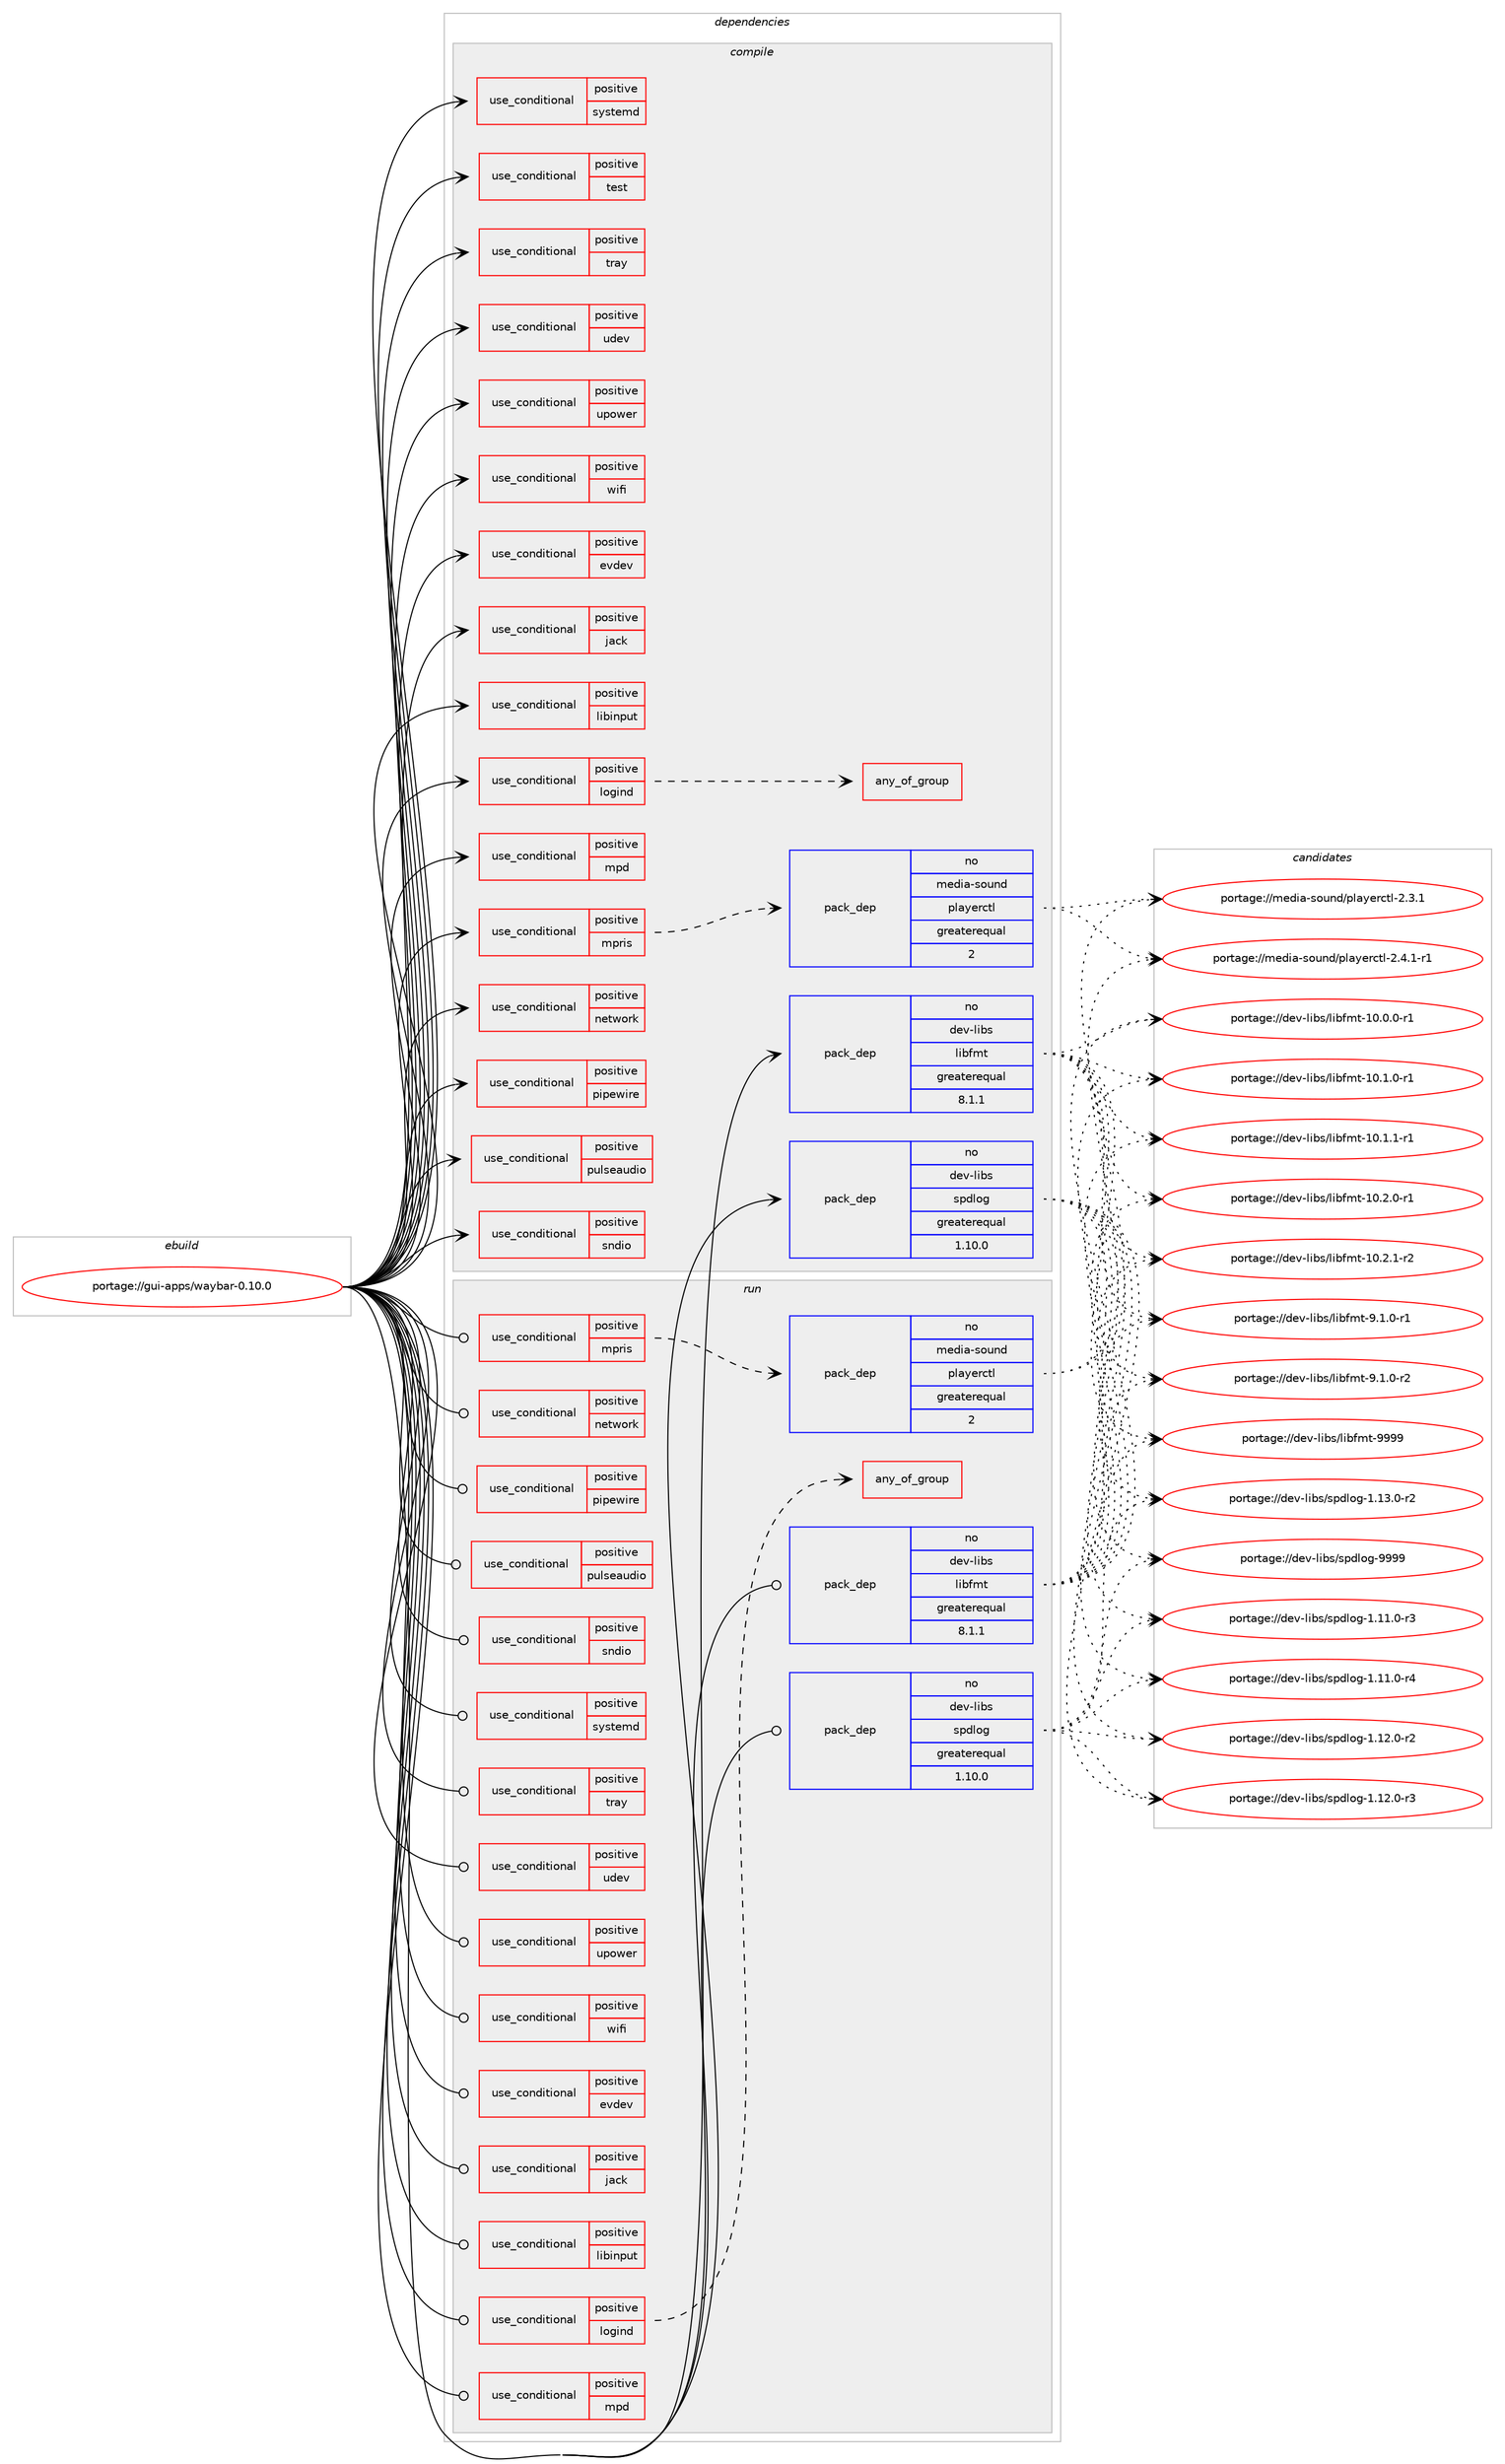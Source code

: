 digraph prolog {

# *************
# Graph options
# *************

newrank=true;
concentrate=true;
compound=true;
graph [rankdir=LR,fontname=Helvetica,fontsize=10,ranksep=1.5];#, ranksep=2.5, nodesep=0.2];
edge  [arrowhead=vee];
node  [fontname=Helvetica,fontsize=10];

# **********
# The ebuild
# **********

subgraph cluster_leftcol {
color=gray;
rank=same;
label=<<i>ebuild</i>>;
id [label="portage://gui-apps/waybar-0.10.0", color=red, width=4, href="../gui-apps/waybar-0.10.0.svg"];
}

# ****************
# The dependencies
# ****************

subgraph cluster_midcol {
color=gray;
label=<<i>dependencies</i>>;
subgraph cluster_compile {
fillcolor="#eeeeee";
style=filled;
label=<<i>compile</i>>;
subgraph cond64713 {
dependency120873 [label=<<TABLE BORDER="0" CELLBORDER="1" CELLSPACING="0" CELLPADDING="4"><TR><TD ROWSPAN="3" CELLPADDING="10">use_conditional</TD></TR><TR><TD>positive</TD></TR><TR><TD>evdev</TD></TR></TABLE>>, shape=none, color=red];
# *** BEGIN UNKNOWN DEPENDENCY TYPE (TODO) ***
# dependency120873 -> package_dependency(portage://gui-apps/waybar-0.10.0,install,no,dev-libs,libevdev,none,[,,],any_same_slot,[])
# *** END UNKNOWN DEPENDENCY TYPE (TODO) ***

}
id:e -> dependency120873:w [weight=20,style="solid",arrowhead="vee"];
subgraph cond64714 {
dependency120874 [label=<<TABLE BORDER="0" CELLBORDER="1" CELLSPACING="0" CELLPADDING="4"><TR><TD ROWSPAN="3" CELLPADDING="10">use_conditional</TD></TR><TR><TD>positive</TD></TR><TR><TD>jack</TD></TR></TABLE>>, shape=none, color=red];
# *** BEGIN UNKNOWN DEPENDENCY TYPE (TODO) ***
# dependency120874 -> package_dependency(portage://gui-apps/waybar-0.10.0,install,no,virtual,jack,none,[,,],[],[])
# *** END UNKNOWN DEPENDENCY TYPE (TODO) ***

}
id:e -> dependency120874:w [weight=20,style="solid",arrowhead="vee"];
subgraph cond64715 {
dependency120875 [label=<<TABLE BORDER="0" CELLBORDER="1" CELLSPACING="0" CELLPADDING="4"><TR><TD ROWSPAN="3" CELLPADDING="10">use_conditional</TD></TR><TR><TD>positive</TD></TR><TR><TD>libinput</TD></TR></TABLE>>, shape=none, color=red];
# *** BEGIN UNKNOWN DEPENDENCY TYPE (TODO) ***
# dependency120875 -> package_dependency(portage://gui-apps/waybar-0.10.0,install,no,dev-libs,libinput,none,[,,],any_same_slot,[])
# *** END UNKNOWN DEPENDENCY TYPE (TODO) ***

}
id:e -> dependency120875:w [weight=20,style="solid",arrowhead="vee"];
subgraph cond64716 {
dependency120876 [label=<<TABLE BORDER="0" CELLBORDER="1" CELLSPACING="0" CELLPADDING="4"><TR><TD ROWSPAN="3" CELLPADDING="10">use_conditional</TD></TR><TR><TD>positive</TD></TR><TR><TD>logind</TD></TR></TABLE>>, shape=none, color=red];
subgraph any1385 {
dependency120877 [label=<<TABLE BORDER="0" CELLBORDER="1" CELLSPACING="0" CELLPADDING="4"><TR><TD CELLPADDING="10">any_of_group</TD></TR></TABLE>>, shape=none, color=red];# *** BEGIN UNKNOWN DEPENDENCY TYPE (TODO) ***
# dependency120877 -> package_dependency(portage://gui-apps/waybar-0.10.0,install,no,sys-apps,systemd,none,[,,],[],[])
# *** END UNKNOWN DEPENDENCY TYPE (TODO) ***

# *** BEGIN UNKNOWN DEPENDENCY TYPE (TODO) ***
# dependency120877 -> package_dependency(portage://gui-apps/waybar-0.10.0,install,no,sys-auth,elogind,none,[,,],[],[])
# *** END UNKNOWN DEPENDENCY TYPE (TODO) ***

}
dependency120876:e -> dependency120877:w [weight=20,style="dashed",arrowhead="vee"];
}
id:e -> dependency120876:w [weight=20,style="solid",arrowhead="vee"];
subgraph cond64717 {
dependency120878 [label=<<TABLE BORDER="0" CELLBORDER="1" CELLSPACING="0" CELLPADDING="4"><TR><TD ROWSPAN="3" CELLPADDING="10">use_conditional</TD></TR><TR><TD>positive</TD></TR><TR><TD>mpd</TD></TR></TABLE>>, shape=none, color=red];
# *** BEGIN UNKNOWN DEPENDENCY TYPE (TODO) ***
# dependency120878 -> package_dependency(portage://gui-apps/waybar-0.10.0,install,no,media-libs,libmpdclient,none,[,,],[],[])
# *** END UNKNOWN DEPENDENCY TYPE (TODO) ***

}
id:e -> dependency120878:w [weight=20,style="solid",arrowhead="vee"];
subgraph cond64718 {
dependency120879 [label=<<TABLE BORDER="0" CELLBORDER="1" CELLSPACING="0" CELLPADDING="4"><TR><TD ROWSPAN="3" CELLPADDING="10">use_conditional</TD></TR><TR><TD>positive</TD></TR><TR><TD>mpris</TD></TR></TABLE>>, shape=none, color=red];
subgraph pack54623 {
dependency120880 [label=<<TABLE BORDER="0" CELLBORDER="1" CELLSPACING="0" CELLPADDING="4" WIDTH="220"><TR><TD ROWSPAN="6" CELLPADDING="30">pack_dep</TD></TR><TR><TD WIDTH="110">no</TD></TR><TR><TD>media-sound</TD></TR><TR><TD>playerctl</TD></TR><TR><TD>greaterequal</TD></TR><TR><TD>2</TD></TR></TABLE>>, shape=none, color=blue];
}
dependency120879:e -> dependency120880:w [weight=20,style="dashed",arrowhead="vee"];
}
id:e -> dependency120879:w [weight=20,style="solid",arrowhead="vee"];
subgraph cond64719 {
dependency120881 [label=<<TABLE BORDER="0" CELLBORDER="1" CELLSPACING="0" CELLPADDING="4"><TR><TD ROWSPAN="3" CELLPADDING="10">use_conditional</TD></TR><TR><TD>positive</TD></TR><TR><TD>network</TD></TR></TABLE>>, shape=none, color=red];
# *** BEGIN UNKNOWN DEPENDENCY TYPE (TODO) ***
# dependency120881 -> package_dependency(portage://gui-apps/waybar-0.10.0,install,no,dev-libs,libnl,none,[,,],[slot(3)],[])
# *** END UNKNOWN DEPENDENCY TYPE (TODO) ***

}
id:e -> dependency120881:w [weight=20,style="solid",arrowhead="vee"];
subgraph cond64720 {
dependency120882 [label=<<TABLE BORDER="0" CELLBORDER="1" CELLSPACING="0" CELLPADDING="4"><TR><TD ROWSPAN="3" CELLPADDING="10">use_conditional</TD></TR><TR><TD>positive</TD></TR><TR><TD>pipewire</TD></TR></TABLE>>, shape=none, color=red];
# *** BEGIN UNKNOWN DEPENDENCY TYPE (TODO) ***
# dependency120882 -> package_dependency(portage://gui-apps/waybar-0.10.0,install,no,media-video,wireplumber,none,[,,],[slot(0),subslot(0.4)],[])
# *** END UNKNOWN DEPENDENCY TYPE (TODO) ***

}
id:e -> dependency120882:w [weight=20,style="solid",arrowhead="vee"];
subgraph cond64721 {
dependency120883 [label=<<TABLE BORDER="0" CELLBORDER="1" CELLSPACING="0" CELLPADDING="4"><TR><TD ROWSPAN="3" CELLPADDING="10">use_conditional</TD></TR><TR><TD>positive</TD></TR><TR><TD>pulseaudio</TD></TR></TABLE>>, shape=none, color=red];
# *** BEGIN UNKNOWN DEPENDENCY TYPE (TODO) ***
# dependency120883 -> package_dependency(portage://gui-apps/waybar-0.10.0,install,no,media-libs,libpulse,none,[,,],[],[])
# *** END UNKNOWN DEPENDENCY TYPE (TODO) ***

}
id:e -> dependency120883:w [weight=20,style="solid",arrowhead="vee"];
subgraph cond64722 {
dependency120884 [label=<<TABLE BORDER="0" CELLBORDER="1" CELLSPACING="0" CELLPADDING="4"><TR><TD ROWSPAN="3" CELLPADDING="10">use_conditional</TD></TR><TR><TD>positive</TD></TR><TR><TD>sndio</TD></TR></TABLE>>, shape=none, color=red];
# *** BEGIN UNKNOWN DEPENDENCY TYPE (TODO) ***
# dependency120884 -> package_dependency(portage://gui-apps/waybar-0.10.0,install,no,media-sound,sndio,none,[,,],any_same_slot,[])
# *** END UNKNOWN DEPENDENCY TYPE (TODO) ***

}
id:e -> dependency120884:w [weight=20,style="solid",arrowhead="vee"];
subgraph cond64723 {
dependency120885 [label=<<TABLE BORDER="0" CELLBORDER="1" CELLSPACING="0" CELLPADDING="4"><TR><TD ROWSPAN="3" CELLPADDING="10">use_conditional</TD></TR><TR><TD>positive</TD></TR><TR><TD>systemd</TD></TR></TABLE>>, shape=none, color=red];
# *** BEGIN UNKNOWN DEPENDENCY TYPE (TODO) ***
# dependency120885 -> package_dependency(portage://gui-apps/waybar-0.10.0,install,no,sys-apps,systemd,none,[,,],any_same_slot,[])
# *** END UNKNOWN DEPENDENCY TYPE (TODO) ***

}
id:e -> dependency120885:w [weight=20,style="solid",arrowhead="vee"];
subgraph cond64724 {
dependency120886 [label=<<TABLE BORDER="0" CELLBORDER="1" CELLSPACING="0" CELLPADDING="4"><TR><TD ROWSPAN="3" CELLPADDING="10">use_conditional</TD></TR><TR><TD>positive</TD></TR><TR><TD>test</TD></TR></TABLE>>, shape=none, color=red];
# *** BEGIN UNKNOWN DEPENDENCY TYPE (TODO) ***
# dependency120886 -> package_dependency(portage://gui-apps/waybar-0.10.0,install,no,dev-cpp,catch,none,[,,],[slot(0)],[])
# *** END UNKNOWN DEPENDENCY TYPE (TODO) ***

}
id:e -> dependency120886:w [weight=20,style="solid",arrowhead="vee"];
subgraph cond64725 {
dependency120887 [label=<<TABLE BORDER="0" CELLBORDER="1" CELLSPACING="0" CELLPADDING="4"><TR><TD ROWSPAN="3" CELLPADDING="10">use_conditional</TD></TR><TR><TD>positive</TD></TR><TR><TD>tray</TD></TR></TABLE>>, shape=none, color=red];
# *** BEGIN UNKNOWN DEPENDENCY TYPE (TODO) ***
# dependency120887 -> package_dependency(portage://gui-apps/waybar-0.10.0,install,no,dev-libs,libdbusmenu,none,[,,],[],[use(enable(gtk3),none)])
# *** END UNKNOWN DEPENDENCY TYPE (TODO) ***

# *** BEGIN UNKNOWN DEPENDENCY TYPE (TODO) ***
# dependency120887 -> package_dependency(portage://gui-apps/waybar-0.10.0,install,no,dev-libs,libayatana-appindicator,none,[,,],[],[])
# *** END UNKNOWN DEPENDENCY TYPE (TODO) ***

}
id:e -> dependency120887:w [weight=20,style="solid",arrowhead="vee"];
subgraph cond64726 {
dependency120888 [label=<<TABLE BORDER="0" CELLBORDER="1" CELLSPACING="0" CELLPADDING="4"><TR><TD ROWSPAN="3" CELLPADDING="10">use_conditional</TD></TR><TR><TD>positive</TD></TR><TR><TD>udev</TD></TR></TABLE>>, shape=none, color=red];
# *** BEGIN UNKNOWN DEPENDENCY TYPE (TODO) ***
# dependency120888 -> package_dependency(portage://gui-apps/waybar-0.10.0,install,no,virtual,libudev,none,[,,],any_same_slot,[])
# *** END UNKNOWN DEPENDENCY TYPE (TODO) ***

}
id:e -> dependency120888:w [weight=20,style="solid",arrowhead="vee"];
subgraph cond64727 {
dependency120889 [label=<<TABLE BORDER="0" CELLBORDER="1" CELLSPACING="0" CELLPADDING="4"><TR><TD ROWSPAN="3" CELLPADDING="10">use_conditional</TD></TR><TR><TD>positive</TD></TR><TR><TD>upower</TD></TR></TABLE>>, shape=none, color=red];
# *** BEGIN UNKNOWN DEPENDENCY TYPE (TODO) ***
# dependency120889 -> package_dependency(portage://gui-apps/waybar-0.10.0,install,no,sys-power,upower,none,[,,],[],[])
# *** END UNKNOWN DEPENDENCY TYPE (TODO) ***

}
id:e -> dependency120889:w [weight=20,style="solid",arrowhead="vee"];
subgraph cond64728 {
dependency120890 [label=<<TABLE BORDER="0" CELLBORDER="1" CELLSPACING="0" CELLPADDING="4"><TR><TD ROWSPAN="3" CELLPADDING="10">use_conditional</TD></TR><TR><TD>positive</TD></TR><TR><TD>wifi</TD></TR></TABLE>>, shape=none, color=red];
# *** BEGIN UNKNOWN DEPENDENCY TYPE (TODO) ***
# dependency120890 -> package_dependency(portage://gui-apps/waybar-0.10.0,install,no,sys-apps,util-linux,none,[,,],[],[])
# *** END UNKNOWN DEPENDENCY TYPE (TODO) ***

}
id:e -> dependency120890:w [weight=20,style="solid",arrowhead="vee"];
# *** BEGIN UNKNOWN DEPENDENCY TYPE (TODO) ***
# id -> package_dependency(portage://gui-apps/waybar-0.10.0,install,no,dev-cpp,cairomm,none,[,,],[slot(0)],[])
# *** END UNKNOWN DEPENDENCY TYPE (TODO) ***

# *** BEGIN UNKNOWN DEPENDENCY TYPE (TODO) ***
# id -> package_dependency(portage://gui-apps/waybar-0.10.0,install,no,dev-cpp,glibmm,none,[,,],[slot(2)],[])
# *** END UNKNOWN DEPENDENCY TYPE (TODO) ***

# *** BEGIN UNKNOWN DEPENDENCY TYPE (TODO) ***
# id -> package_dependency(portage://gui-apps/waybar-0.10.0,install,no,dev-cpp,gtkmm,none,[,,],[slot(3.0)],[])
# *** END UNKNOWN DEPENDENCY TYPE (TODO) ***

# *** BEGIN UNKNOWN DEPENDENCY TYPE (TODO) ***
# id -> package_dependency(portage://gui-apps/waybar-0.10.0,install,no,dev-libs,date,none,[,,],any_same_slot,[])
# *** END UNKNOWN DEPENDENCY TYPE (TODO) ***

# *** BEGIN UNKNOWN DEPENDENCY TYPE (TODO) ***
# id -> package_dependency(portage://gui-apps/waybar-0.10.0,install,no,dev-libs,glib,none,[,,],[slot(2)],[])
# *** END UNKNOWN DEPENDENCY TYPE (TODO) ***

# *** BEGIN UNKNOWN DEPENDENCY TYPE (TODO) ***
# id -> package_dependency(portage://gui-apps/waybar-0.10.0,install,no,dev-libs,jsoncpp,none,[,,],any_same_slot,[])
# *** END UNKNOWN DEPENDENCY TYPE (TODO) ***

subgraph pack54624 {
dependency120891 [label=<<TABLE BORDER="0" CELLBORDER="1" CELLSPACING="0" CELLPADDING="4" WIDTH="220"><TR><TD ROWSPAN="6" CELLPADDING="30">pack_dep</TD></TR><TR><TD WIDTH="110">no</TD></TR><TR><TD>dev-libs</TD></TR><TR><TD>libfmt</TD></TR><TR><TD>greaterequal</TD></TR><TR><TD>8.1.1</TD></TR></TABLE>>, shape=none, color=blue];
}
id:e -> dependency120891:w [weight=20,style="solid",arrowhead="vee"];
# *** BEGIN UNKNOWN DEPENDENCY TYPE (TODO) ***
# id -> package_dependency(portage://gui-apps/waybar-0.10.0,install,no,dev-libs,libinput,none,[,,],any_same_slot,[])
# *** END UNKNOWN DEPENDENCY TYPE (TODO) ***

# *** BEGIN UNKNOWN DEPENDENCY TYPE (TODO) ***
# id -> package_dependency(portage://gui-apps/waybar-0.10.0,install,no,dev-libs,libsigc++,none,[,,],[slot(2)],[])
# *** END UNKNOWN DEPENDENCY TYPE (TODO) ***

subgraph pack54625 {
dependency120892 [label=<<TABLE BORDER="0" CELLBORDER="1" CELLSPACING="0" CELLPADDING="4" WIDTH="220"><TR><TD ROWSPAN="6" CELLPADDING="30">pack_dep</TD></TR><TR><TD WIDTH="110">no</TD></TR><TR><TD>dev-libs</TD></TR><TR><TD>spdlog</TD></TR><TR><TD>greaterequal</TD></TR><TR><TD>1.10.0</TD></TR></TABLE>>, shape=none, color=blue];
}
id:e -> dependency120892:w [weight=20,style="solid",arrowhead="vee"];
# *** BEGIN UNKNOWN DEPENDENCY TYPE (TODO) ***
# id -> package_dependency(portage://gui-apps/waybar-0.10.0,install,no,dev-libs,wayland,none,[,,],[],[])
# *** END UNKNOWN DEPENDENCY TYPE (TODO) ***

# *** BEGIN UNKNOWN DEPENDENCY TYPE (TODO) ***
# id -> package_dependency(portage://gui-apps/waybar-0.10.0,install,no,dev-libs,wayland-protocols,none,[,,],[],[])
# *** END UNKNOWN DEPENDENCY TYPE (TODO) ***

# *** BEGIN UNKNOWN DEPENDENCY TYPE (TODO) ***
# id -> package_dependency(portage://gui-apps/waybar-0.10.0,install,no,gui-libs,gtk-layer-shell,none,[,,],[],[])
# *** END UNKNOWN DEPENDENCY TYPE (TODO) ***

# *** BEGIN UNKNOWN DEPENDENCY TYPE (TODO) ***
# id -> package_dependency(portage://gui-apps/waybar-0.10.0,install,no,gui-libs,wlroots,none,[,,],any_same_slot,[])
# *** END UNKNOWN DEPENDENCY TYPE (TODO) ***

# *** BEGIN UNKNOWN DEPENDENCY TYPE (TODO) ***
# id -> package_dependency(portage://gui-apps/waybar-0.10.0,install,no,x11-libs,gtk+,none,[,,],[slot(3)],[use(enable(wayland),none)])
# *** END UNKNOWN DEPENDENCY TYPE (TODO) ***

# *** BEGIN UNKNOWN DEPENDENCY TYPE (TODO) ***
# id -> package_dependency(portage://gui-apps/waybar-0.10.0,install,no,x11-libs,libxkbcommon,none,[,,],[],[])
# *** END UNKNOWN DEPENDENCY TYPE (TODO) ***

}
subgraph cluster_compileandrun {
fillcolor="#eeeeee";
style=filled;
label=<<i>compile and run</i>>;
}
subgraph cluster_run {
fillcolor="#eeeeee";
style=filled;
label=<<i>run</i>>;
subgraph cond64729 {
dependency120893 [label=<<TABLE BORDER="0" CELLBORDER="1" CELLSPACING="0" CELLPADDING="4"><TR><TD ROWSPAN="3" CELLPADDING="10">use_conditional</TD></TR><TR><TD>positive</TD></TR><TR><TD>evdev</TD></TR></TABLE>>, shape=none, color=red];
# *** BEGIN UNKNOWN DEPENDENCY TYPE (TODO) ***
# dependency120893 -> package_dependency(portage://gui-apps/waybar-0.10.0,run,no,dev-libs,libevdev,none,[,,],any_same_slot,[])
# *** END UNKNOWN DEPENDENCY TYPE (TODO) ***

}
id:e -> dependency120893:w [weight=20,style="solid",arrowhead="odot"];
subgraph cond64730 {
dependency120894 [label=<<TABLE BORDER="0" CELLBORDER="1" CELLSPACING="0" CELLPADDING="4"><TR><TD ROWSPAN="3" CELLPADDING="10">use_conditional</TD></TR><TR><TD>positive</TD></TR><TR><TD>jack</TD></TR></TABLE>>, shape=none, color=red];
# *** BEGIN UNKNOWN DEPENDENCY TYPE (TODO) ***
# dependency120894 -> package_dependency(portage://gui-apps/waybar-0.10.0,run,no,virtual,jack,none,[,,],[],[])
# *** END UNKNOWN DEPENDENCY TYPE (TODO) ***

}
id:e -> dependency120894:w [weight=20,style="solid",arrowhead="odot"];
subgraph cond64731 {
dependency120895 [label=<<TABLE BORDER="0" CELLBORDER="1" CELLSPACING="0" CELLPADDING="4"><TR><TD ROWSPAN="3" CELLPADDING="10">use_conditional</TD></TR><TR><TD>positive</TD></TR><TR><TD>libinput</TD></TR></TABLE>>, shape=none, color=red];
# *** BEGIN UNKNOWN DEPENDENCY TYPE (TODO) ***
# dependency120895 -> package_dependency(portage://gui-apps/waybar-0.10.0,run,no,dev-libs,libinput,none,[,,],any_same_slot,[])
# *** END UNKNOWN DEPENDENCY TYPE (TODO) ***

}
id:e -> dependency120895:w [weight=20,style="solid",arrowhead="odot"];
subgraph cond64732 {
dependency120896 [label=<<TABLE BORDER="0" CELLBORDER="1" CELLSPACING="0" CELLPADDING="4"><TR><TD ROWSPAN="3" CELLPADDING="10">use_conditional</TD></TR><TR><TD>positive</TD></TR><TR><TD>logind</TD></TR></TABLE>>, shape=none, color=red];
subgraph any1386 {
dependency120897 [label=<<TABLE BORDER="0" CELLBORDER="1" CELLSPACING="0" CELLPADDING="4"><TR><TD CELLPADDING="10">any_of_group</TD></TR></TABLE>>, shape=none, color=red];# *** BEGIN UNKNOWN DEPENDENCY TYPE (TODO) ***
# dependency120897 -> package_dependency(portage://gui-apps/waybar-0.10.0,run,no,sys-apps,systemd,none,[,,],[],[])
# *** END UNKNOWN DEPENDENCY TYPE (TODO) ***

# *** BEGIN UNKNOWN DEPENDENCY TYPE (TODO) ***
# dependency120897 -> package_dependency(portage://gui-apps/waybar-0.10.0,run,no,sys-auth,elogind,none,[,,],[],[])
# *** END UNKNOWN DEPENDENCY TYPE (TODO) ***

}
dependency120896:e -> dependency120897:w [weight=20,style="dashed",arrowhead="vee"];
}
id:e -> dependency120896:w [weight=20,style="solid",arrowhead="odot"];
subgraph cond64733 {
dependency120898 [label=<<TABLE BORDER="0" CELLBORDER="1" CELLSPACING="0" CELLPADDING="4"><TR><TD ROWSPAN="3" CELLPADDING="10">use_conditional</TD></TR><TR><TD>positive</TD></TR><TR><TD>mpd</TD></TR></TABLE>>, shape=none, color=red];
# *** BEGIN UNKNOWN DEPENDENCY TYPE (TODO) ***
# dependency120898 -> package_dependency(portage://gui-apps/waybar-0.10.0,run,no,media-libs,libmpdclient,none,[,,],[],[])
# *** END UNKNOWN DEPENDENCY TYPE (TODO) ***

}
id:e -> dependency120898:w [weight=20,style="solid",arrowhead="odot"];
subgraph cond64734 {
dependency120899 [label=<<TABLE BORDER="0" CELLBORDER="1" CELLSPACING="0" CELLPADDING="4"><TR><TD ROWSPAN="3" CELLPADDING="10">use_conditional</TD></TR><TR><TD>positive</TD></TR><TR><TD>mpris</TD></TR></TABLE>>, shape=none, color=red];
subgraph pack54626 {
dependency120900 [label=<<TABLE BORDER="0" CELLBORDER="1" CELLSPACING="0" CELLPADDING="4" WIDTH="220"><TR><TD ROWSPAN="6" CELLPADDING="30">pack_dep</TD></TR><TR><TD WIDTH="110">no</TD></TR><TR><TD>media-sound</TD></TR><TR><TD>playerctl</TD></TR><TR><TD>greaterequal</TD></TR><TR><TD>2</TD></TR></TABLE>>, shape=none, color=blue];
}
dependency120899:e -> dependency120900:w [weight=20,style="dashed",arrowhead="vee"];
}
id:e -> dependency120899:w [weight=20,style="solid",arrowhead="odot"];
subgraph cond64735 {
dependency120901 [label=<<TABLE BORDER="0" CELLBORDER="1" CELLSPACING="0" CELLPADDING="4"><TR><TD ROWSPAN="3" CELLPADDING="10">use_conditional</TD></TR><TR><TD>positive</TD></TR><TR><TD>network</TD></TR></TABLE>>, shape=none, color=red];
# *** BEGIN UNKNOWN DEPENDENCY TYPE (TODO) ***
# dependency120901 -> package_dependency(portage://gui-apps/waybar-0.10.0,run,no,dev-libs,libnl,none,[,,],[slot(3)],[])
# *** END UNKNOWN DEPENDENCY TYPE (TODO) ***

}
id:e -> dependency120901:w [weight=20,style="solid",arrowhead="odot"];
subgraph cond64736 {
dependency120902 [label=<<TABLE BORDER="0" CELLBORDER="1" CELLSPACING="0" CELLPADDING="4"><TR><TD ROWSPAN="3" CELLPADDING="10">use_conditional</TD></TR><TR><TD>positive</TD></TR><TR><TD>pipewire</TD></TR></TABLE>>, shape=none, color=red];
# *** BEGIN UNKNOWN DEPENDENCY TYPE (TODO) ***
# dependency120902 -> package_dependency(portage://gui-apps/waybar-0.10.0,run,no,media-video,wireplumber,none,[,,],[slot(0),subslot(0.4)],[])
# *** END UNKNOWN DEPENDENCY TYPE (TODO) ***

}
id:e -> dependency120902:w [weight=20,style="solid",arrowhead="odot"];
subgraph cond64737 {
dependency120903 [label=<<TABLE BORDER="0" CELLBORDER="1" CELLSPACING="0" CELLPADDING="4"><TR><TD ROWSPAN="3" CELLPADDING="10">use_conditional</TD></TR><TR><TD>positive</TD></TR><TR><TD>pulseaudio</TD></TR></TABLE>>, shape=none, color=red];
# *** BEGIN UNKNOWN DEPENDENCY TYPE (TODO) ***
# dependency120903 -> package_dependency(portage://gui-apps/waybar-0.10.0,run,no,media-libs,libpulse,none,[,,],[],[])
# *** END UNKNOWN DEPENDENCY TYPE (TODO) ***

}
id:e -> dependency120903:w [weight=20,style="solid",arrowhead="odot"];
subgraph cond64738 {
dependency120904 [label=<<TABLE BORDER="0" CELLBORDER="1" CELLSPACING="0" CELLPADDING="4"><TR><TD ROWSPAN="3" CELLPADDING="10">use_conditional</TD></TR><TR><TD>positive</TD></TR><TR><TD>sndio</TD></TR></TABLE>>, shape=none, color=red];
# *** BEGIN UNKNOWN DEPENDENCY TYPE (TODO) ***
# dependency120904 -> package_dependency(portage://gui-apps/waybar-0.10.0,run,no,media-sound,sndio,none,[,,],any_same_slot,[])
# *** END UNKNOWN DEPENDENCY TYPE (TODO) ***

}
id:e -> dependency120904:w [weight=20,style="solid",arrowhead="odot"];
subgraph cond64739 {
dependency120905 [label=<<TABLE BORDER="0" CELLBORDER="1" CELLSPACING="0" CELLPADDING="4"><TR><TD ROWSPAN="3" CELLPADDING="10">use_conditional</TD></TR><TR><TD>positive</TD></TR><TR><TD>systemd</TD></TR></TABLE>>, shape=none, color=red];
# *** BEGIN UNKNOWN DEPENDENCY TYPE (TODO) ***
# dependency120905 -> package_dependency(portage://gui-apps/waybar-0.10.0,run,no,sys-apps,systemd,none,[,,],any_same_slot,[])
# *** END UNKNOWN DEPENDENCY TYPE (TODO) ***

}
id:e -> dependency120905:w [weight=20,style="solid",arrowhead="odot"];
subgraph cond64740 {
dependency120906 [label=<<TABLE BORDER="0" CELLBORDER="1" CELLSPACING="0" CELLPADDING="4"><TR><TD ROWSPAN="3" CELLPADDING="10">use_conditional</TD></TR><TR><TD>positive</TD></TR><TR><TD>tray</TD></TR></TABLE>>, shape=none, color=red];
# *** BEGIN UNKNOWN DEPENDENCY TYPE (TODO) ***
# dependency120906 -> package_dependency(portage://gui-apps/waybar-0.10.0,run,no,dev-libs,libdbusmenu,none,[,,],[],[use(enable(gtk3),none)])
# *** END UNKNOWN DEPENDENCY TYPE (TODO) ***

# *** BEGIN UNKNOWN DEPENDENCY TYPE (TODO) ***
# dependency120906 -> package_dependency(portage://gui-apps/waybar-0.10.0,run,no,dev-libs,libayatana-appindicator,none,[,,],[],[])
# *** END UNKNOWN DEPENDENCY TYPE (TODO) ***

}
id:e -> dependency120906:w [weight=20,style="solid",arrowhead="odot"];
subgraph cond64741 {
dependency120907 [label=<<TABLE BORDER="0" CELLBORDER="1" CELLSPACING="0" CELLPADDING="4"><TR><TD ROWSPAN="3" CELLPADDING="10">use_conditional</TD></TR><TR><TD>positive</TD></TR><TR><TD>udev</TD></TR></TABLE>>, shape=none, color=red];
# *** BEGIN UNKNOWN DEPENDENCY TYPE (TODO) ***
# dependency120907 -> package_dependency(portage://gui-apps/waybar-0.10.0,run,no,virtual,libudev,none,[,,],any_same_slot,[])
# *** END UNKNOWN DEPENDENCY TYPE (TODO) ***

}
id:e -> dependency120907:w [weight=20,style="solid",arrowhead="odot"];
subgraph cond64742 {
dependency120908 [label=<<TABLE BORDER="0" CELLBORDER="1" CELLSPACING="0" CELLPADDING="4"><TR><TD ROWSPAN="3" CELLPADDING="10">use_conditional</TD></TR><TR><TD>positive</TD></TR><TR><TD>upower</TD></TR></TABLE>>, shape=none, color=red];
# *** BEGIN UNKNOWN DEPENDENCY TYPE (TODO) ***
# dependency120908 -> package_dependency(portage://gui-apps/waybar-0.10.0,run,no,sys-power,upower,none,[,,],[],[])
# *** END UNKNOWN DEPENDENCY TYPE (TODO) ***

}
id:e -> dependency120908:w [weight=20,style="solid",arrowhead="odot"];
subgraph cond64743 {
dependency120909 [label=<<TABLE BORDER="0" CELLBORDER="1" CELLSPACING="0" CELLPADDING="4"><TR><TD ROWSPAN="3" CELLPADDING="10">use_conditional</TD></TR><TR><TD>positive</TD></TR><TR><TD>wifi</TD></TR></TABLE>>, shape=none, color=red];
# *** BEGIN UNKNOWN DEPENDENCY TYPE (TODO) ***
# dependency120909 -> package_dependency(portage://gui-apps/waybar-0.10.0,run,no,sys-apps,util-linux,none,[,,],[],[])
# *** END UNKNOWN DEPENDENCY TYPE (TODO) ***

}
id:e -> dependency120909:w [weight=20,style="solid",arrowhead="odot"];
# *** BEGIN UNKNOWN DEPENDENCY TYPE (TODO) ***
# id -> package_dependency(portage://gui-apps/waybar-0.10.0,run,no,dev-cpp,cairomm,none,[,,],[slot(0)],[])
# *** END UNKNOWN DEPENDENCY TYPE (TODO) ***

# *** BEGIN UNKNOWN DEPENDENCY TYPE (TODO) ***
# id -> package_dependency(portage://gui-apps/waybar-0.10.0,run,no,dev-cpp,glibmm,none,[,,],[slot(2)],[])
# *** END UNKNOWN DEPENDENCY TYPE (TODO) ***

# *** BEGIN UNKNOWN DEPENDENCY TYPE (TODO) ***
# id -> package_dependency(portage://gui-apps/waybar-0.10.0,run,no,dev-cpp,gtkmm,none,[,,],[slot(3.0)],[])
# *** END UNKNOWN DEPENDENCY TYPE (TODO) ***

# *** BEGIN UNKNOWN DEPENDENCY TYPE (TODO) ***
# id -> package_dependency(portage://gui-apps/waybar-0.10.0,run,no,dev-libs,date,none,[,,],any_same_slot,[])
# *** END UNKNOWN DEPENDENCY TYPE (TODO) ***

# *** BEGIN UNKNOWN DEPENDENCY TYPE (TODO) ***
# id -> package_dependency(portage://gui-apps/waybar-0.10.0,run,no,dev-libs,glib,none,[,,],[slot(2)],[])
# *** END UNKNOWN DEPENDENCY TYPE (TODO) ***

# *** BEGIN UNKNOWN DEPENDENCY TYPE (TODO) ***
# id -> package_dependency(portage://gui-apps/waybar-0.10.0,run,no,dev-libs,jsoncpp,none,[,,],any_same_slot,[])
# *** END UNKNOWN DEPENDENCY TYPE (TODO) ***

subgraph pack54627 {
dependency120910 [label=<<TABLE BORDER="0" CELLBORDER="1" CELLSPACING="0" CELLPADDING="4" WIDTH="220"><TR><TD ROWSPAN="6" CELLPADDING="30">pack_dep</TD></TR><TR><TD WIDTH="110">no</TD></TR><TR><TD>dev-libs</TD></TR><TR><TD>libfmt</TD></TR><TR><TD>greaterequal</TD></TR><TR><TD>8.1.1</TD></TR></TABLE>>, shape=none, color=blue];
}
id:e -> dependency120910:w [weight=20,style="solid",arrowhead="odot"];
# *** BEGIN UNKNOWN DEPENDENCY TYPE (TODO) ***
# id -> package_dependency(portage://gui-apps/waybar-0.10.0,run,no,dev-libs,libinput,none,[,,],any_same_slot,[])
# *** END UNKNOWN DEPENDENCY TYPE (TODO) ***

# *** BEGIN UNKNOWN DEPENDENCY TYPE (TODO) ***
# id -> package_dependency(portage://gui-apps/waybar-0.10.0,run,no,dev-libs,libsigc++,none,[,,],[slot(2)],[])
# *** END UNKNOWN DEPENDENCY TYPE (TODO) ***

subgraph pack54628 {
dependency120911 [label=<<TABLE BORDER="0" CELLBORDER="1" CELLSPACING="0" CELLPADDING="4" WIDTH="220"><TR><TD ROWSPAN="6" CELLPADDING="30">pack_dep</TD></TR><TR><TD WIDTH="110">no</TD></TR><TR><TD>dev-libs</TD></TR><TR><TD>spdlog</TD></TR><TR><TD>greaterequal</TD></TR><TR><TD>1.10.0</TD></TR></TABLE>>, shape=none, color=blue];
}
id:e -> dependency120911:w [weight=20,style="solid",arrowhead="odot"];
# *** BEGIN UNKNOWN DEPENDENCY TYPE (TODO) ***
# id -> package_dependency(portage://gui-apps/waybar-0.10.0,run,no,dev-libs,wayland,none,[,,],[],[])
# *** END UNKNOWN DEPENDENCY TYPE (TODO) ***

# *** BEGIN UNKNOWN DEPENDENCY TYPE (TODO) ***
# id -> package_dependency(portage://gui-apps/waybar-0.10.0,run,no,gui-libs,gtk-layer-shell,none,[,,],[],[])
# *** END UNKNOWN DEPENDENCY TYPE (TODO) ***

# *** BEGIN UNKNOWN DEPENDENCY TYPE (TODO) ***
# id -> package_dependency(portage://gui-apps/waybar-0.10.0,run,no,gui-libs,wlroots,none,[,,],any_same_slot,[])
# *** END UNKNOWN DEPENDENCY TYPE (TODO) ***

# *** BEGIN UNKNOWN DEPENDENCY TYPE (TODO) ***
# id -> package_dependency(portage://gui-apps/waybar-0.10.0,run,no,x11-libs,gtk+,none,[,,],[slot(3)],[use(enable(wayland),none)])
# *** END UNKNOWN DEPENDENCY TYPE (TODO) ***

# *** BEGIN UNKNOWN DEPENDENCY TYPE (TODO) ***
# id -> package_dependency(portage://gui-apps/waybar-0.10.0,run,no,x11-libs,libxkbcommon,none,[,,],[],[])
# *** END UNKNOWN DEPENDENCY TYPE (TODO) ***

}
}

# **************
# The candidates
# **************

subgraph cluster_choices {
rank=same;
color=gray;
label=<<i>candidates</i>>;

subgraph choice54623 {
color=black;
nodesep=1;
choice1091011001059745115111117110100471121089712110111499116108455046514649 [label="portage://media-sound/playerctl-2.3.1", color=red, width=4,href="../media-sound/playerctl-2.3.1.svg"];
choice10910110010597451151111171101004711210897121101114991161084550465246494511449 [label="portage://media-sound/playerctl-2.4.1-r1", color=red, width=4,href="../media-sound/playerctl-2.4.1-r1.svg"];
dependency120880:e -> choice1091011001059745115111117110100471121089712110111499116108455046514649:w [style=dotted,weight="100"];
dependency120880:e -> choice10910110010597451151111171101004711210897121101114991161084550465246494511449:w [style=dotted,weight="100"];
}
subgraph choice54624 {
color=black;
nodesep=1;
choice10010111845108105981154710810598102109116454948464846484511449 [label="portage://dev-libs/libfmt-10.0.0-r1", color=red, width=4,href="../dev-libs/libfmt-10.0.0-r1.svg"];
choice10010111845108105981154710810598102109116454948464946484511449 [label="portage://dev-libs/libfmt-10.1.0-r1", color=red, width=4,href="../dev-libs/libfmt-10.1.0-r1.svg"];
choice10010111845108105981154710810598102109116454948464946494511449 [label="portage://dev-libs/libfmt-10.1.1-r1", color=red, width=4,href="../dev-libs/libfmt-10.1.1-r1.svg"];
choice10010111845108105981154710810598102109116454948465046484511449 [label="portage://dev-libs/libfmt-10.2.0-r1", color=red, width=4,href="../dev-libs/libfmt-10.2.0-r1.svg"];
choice10010111845108105981154710810598102109116454948465046494511450 [label="portage://dev-libs/libfmt-10.2.1-r2", color=red, width=4,href="../dev-libs/libfmt-10.2.1-r2.svg"];
choice100101118451081059811547108105981021091164557464946484511449 [label="portage://dev-libs/libfmt-9.1.0-r1", color=red, width=4,href="../dev-libs/libfmt-9.1.0-r1.svg"];
choice100101118451081059811547108105981021091164557464946484511450 [label="portage://dev-libs/libfmt-9.1.0-r2", color=red, width=4,href="../dev-libs/libfmt-9.1.0-r2.svg"];
choice100101118451081059811547108105981021091164557575757 [label="portage://dev-libs/libfmt-9999", color=red, width=4,href="../dev-libs/libfmt-9999.svg"];
dependency120891:e -> choice10010111845108105981154710810598102109116454948464846484511449:w [style=dotted,weight="100"];
dependency120891:e -> choice10010111845108105981154710810598102109116454948464946484511449:w [style=dotted,weight="100"];
dependency120891:e -> choice10010111845108105981154710810598102109116454948464946494511449:w [style=dotted,weight="100"];
dependency120891:e -> choice10010111845108105981154710810598102109116454948465046484511449:w [style=dotted,weight="100"];
dependency120891:e -> choice10010111845108105981154710810598102109116454948465046494511450:w [style=dotted,weight="100"];
dependency120891:e -> choice100101118451081059811547108105981021091164557464946484511449:w [style=dotted,weight="100"];
dependency120891:e -> choice100101118451081059811547108105981021091164557464946484511450:w [style=dotted,weight="100"];
dependency120891:e -> choice100101118451081059811547108105981021091164557575757:w [style=dotted,weight="100"];
}
subgraph choice54625 {
color=black;
nodesep=1;
choice100101118451081059811547115112100108111103454946494946484511451 [label="portage://dev-libs/spdlog-1.11.0-r3", color=red, width=4,href="../dev-libs/spdlog-1.11.0-r3.svg"];
choice100101118451081059811547115112100108111103454946494946484511452 [label="portage://dev-libs/spdlog-1.11.0-r4", color=red, width=4,href="../dev-libs/spdlog-1.11.0-r4.svg"];
choice100101118451081059811547115112100108111103454946495046484511450 [label="portage://dev-libs/spdlog-1.12.0-r2", color=red, width=4,href="../dev-libs/spdlog-1.12.0-r2.svg"];
choice100101118451081059811547115112100108111103454946495046484511451 [label="portage://dev-libs/spdlog-1.12.0-r3", color=red, width=4,href="../dev-libs/spdlog-1.12.0-r3.svg"];
choice100101118451081059811547115112100108111103454946495146484511450 [label="portage://dev-libs/spdlog-1.13.0-r2", color=red, width=4,href="../dev-libs/spdlog-1.13.0-r2.svg"];
choice1001011184510810598115471151121001081111034557575757 [label="portage://dev-libs/spdlog-9999", color=red, width=4,href="../dev-libs/spdlog-9999.svg"];
dependency120892:e -> choice100101118451081059811547115112100108111103454946494946484511451:w [style=dotted,weight="100"];
dependency120892:e -> choice100101118451081059811547115112100108111103454946494946484511452:w [style=dotted,weight="100"];
dependency120892:e -> choice100101118451081059811547115112100108111103454946495046484511450:w [style=dotted,weight="100"];
dependency120892:e -> choice100101118451081059811547115112100108111103454946495046484511451:w [style=dotted,weight="100"];
dependency120892:e -> choice100101118451081059811547115112100108111103454946495146484511450:w [style=dotted,weight="100"];
dependency120892:e -> choice1001011184510810598115471151121001081111034557575757:w [style=dotted,weight="100"];
}
subgraph choice54626 {
color=black;
nodesep=1;
choice1091011001059745115111117110100471121089712110111499116108455046514649 [label="portage://media-sound/playerctl-2.3.1", color=red, width=4,href="../media-sound/playerctl-2.3.1.svg"];
choice10910110010597451151111171101004711210897121101114991161084550465246494511449 [label="portage://media-sound/playerctl-2.4.1-r1", color=red, width=4,href="../media-sound/playerctl-2.4.1-r1.svg"];
dependency120900:e -> choice1091011001059745115111117110100471121089712110111499116108455046514649:w [style=dotted,weight="100"];
dependency120900:e -> choice10910110010597451151111171101004711210897121101114991161084550465246494511449:w [style=dotted,weight="100"];
}
subgraph choice54627 {
color=black;
nodesep=1;
choice10010111845108105981154710810598102109116454948464846484511449 [label="portage://dev-libs/libfmt-10.0.0-r1", color=red, width=4,href="../dev-libs/libfmt-10.0.0-r1.svg"];
choice10010111845108105981154710810598102109116454948464946484511449 [label="portage://dev-libs/libfmt-10.1.0-r1", color=red, width=4,href="../dev-libs/libfmt-10.1.0-r1.svg"];
choice10010111845108105981154710810598102109116454948464946494511449 [label="portage://dev-libs/libfmt-10.1.1-r1", color=red, width=4,href="../dev-libs/libfmt-10.1.1-r1.svg"];
choice10010111845108105981154710810598102109116454948465046484511449 [label="portage://dev-libs/libfmt-10.2.0-r1", color=red, width=4,href="../dev-libs/libfmt-10.2.0-r1.svg"];
choice10010111845108105981154710810598102109116454948465046494511450 [label="portage://dev-libs/libfmt-10.2.1-r2", color=red, width=4,href="../dev-libs/libfmt-10.2.1-r2.svg"];
choice100101118451081059811547108105981021091164557464946484511449 [label="portage://dev-libs/libfmt-9.1.0-r1", color=red, width=4,href="../dev-libs/libfmt-9.1.0-r1.svg"];
choice100101118451081059811547108105981021091164557464946484511450 [label="portage://dev-libs/libfmt-9.1.0-r2", color=red, width=4,href="../dev-libs/libfmt-9.1.0-r2.svg"];
choice100101118451081059811547108105981021091164557575757 [label="portage://dev-libs/libfmt-9999", color=red, width=4,href="../dev-libs/libfmt-9999.svg"];
dependency120910:e -> choice10010111845108105981154710810598102109116454948464846484511449:w [style=dotted,weight="100"];
dependency120910:e -> choice10010111845108105981154710810598102109116454948464946484511449:w [style=dotted,weight="100"];
dependency120910:e -> choice10010111845108105981154710810598102109116454948464946494511449:w [style=dotted,weight="100"];
dependency120910:e -> choice10010111845108105981154710810598102109116454948465046484511449:w [style=dotted,weight="100"];
dependency120910:e -> choice10010111845108105981154710810598102109116454948465046494511450:w [style=dotted,weight="100"];
dependency120910:e -> choice100101118451081059811547108105981021091164557464946484511449:w [style=dotted,weight="100"];
dependency120910:e -> choice100101118451081059811547108105981021091164557464946484511450:w [style=dotted,weight="100"];
dependency120910:e -> choice100101118451081059811547108105981021091164557575757:w [style=dotted,weight="100"];
}
subgraph choice54628 {
color=black;
nodesep=1;
choice100101118451081059811547115112100108111103454946494946484511451 [label="portage://dev-libs/spdlog-1.11.0-r3", color=red, width=4,href="../dev-libs/spdlog-1.11.0-r3.svg"];
choice100101118451081059811547115112100108111103454946494946484511452 [label="portage://dev-libs/spdlog-1.11.0-r4", color=red, width=4,href="../dev-libs/spdlog-1.11.0-r4.svg"];
choice100101118451081059811547115112100108111103454946495046484511450 [label="portage://dev-libs/spdlog-1.12.0-r2", color=red, width=4,href="../dev-libs/spdlog-1.12.0-r2.svg"];
choice100101118451081059811547115112100108111103454946495046484511451 [label="portage://dev-libs/spdlog-1.12.0-r3", color=red, width=4,href="../dev-libs/spdlog-1.12.0-r3.svg"];
choice100101118451081059811547115112100108111103454946495146484511450 [label="portage://dev-libs/spdlog-1.13.0-r2", color=red, width=4,href="../dev-libs/spdlog-1.13.0-r2.svg"];
choice1001011184510810598115471151121001081111034557575757 [label="portage://dev-libs/spdlog-9999", color=red, width=4,href="../dev-libs/spdlog-9999.svg"];
dependency120911:e -> choice100101118451081059811547115112100108111103454946494946484511451:w [style=dotted,weight="100"];
dependency120911:e -> choice100101118451081059811547115112100108111103454946494946484511452:w [style=dotted,weight="100"];
dependency120911:e -> choice100101118451081059811547115112100108111103454946495046484511450:w [style=dotted,weight="100"];
dependency120911:e -> choice100101118451081059811547115112100108111103454946495046484511451:w [style=dotted,weight="100"];
dependency120911:e -> choice100101118451081059811547115112100108111103454946495146484511450:w [style=dotted,weight="100"];
dependency120911:e -> choice1001011184510810598115471151121001081111034557575757:w [style=dotted,weight="100"];
}
}

}
